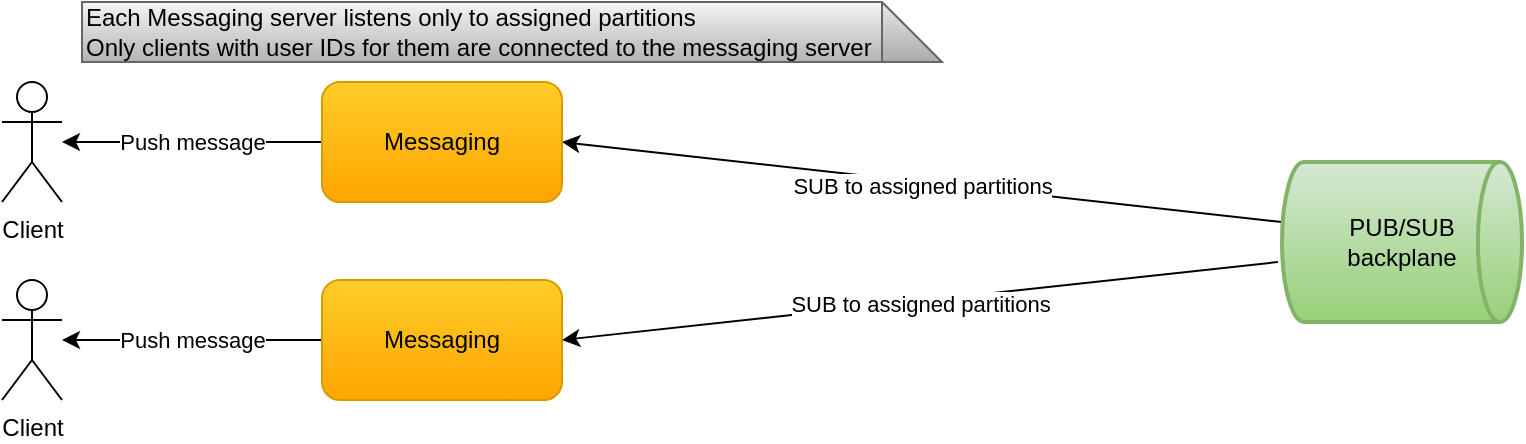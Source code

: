 <mxfile version="14.7.4" type="embed"><diagram id="G4t1x3i_cumIOjZ8GDXV" name="Page-1"><mxGraphModel dx="915" dy="830" grid="1" gridSize="10" guides="1" tooltips="1" connect="1" arrows="1" fold="1" page="1" pageScale="1" pageWidth="850" pageHeight="1100" math="0" shadow="0"><root><mxCell id="0"/><mxCell id="1" parent="0"/><mxCell id="4NMri5ObQx2eB0Vx6lmc-10" value="Push message" style="edgeStyle=orthogonalEdgeStyle;rounded=0;orthogonalLoop=1;jettySize=auto;html=1;entryX=0;entryY=0.5;entryDx=0;entryDy=0;startArrow=classic;startFill=1;endArrow=none;endFill=0;" parent="1" source="4NMri5ObQx2eB0Vx6lmc-1" target="4NMri5ObQx2eB0Vx6lmc-4" edge="1"><mxGeometry relative="1" as="geometry"/></mxCell><mxCell id="4NMri5ObQx2eB0Vx6lmc-1" value="Client" style="shape=umlActor;verticalLabelPosition=bottom;verticalAlign=top;html=1;outlineConnect=0;" parent="1" vertex="1"><mxGeometry x="40" y="80" width="30" height="60" as="geometry"/></mxCell><mxCell id="4NMri5ObQx2eB0Vx6lmc-13" value="Push message" style="edgeStyle=orthogonalEdgeStyle;rounded=0;orthogonalLoop=1;jettySize=auto;html=1;entryX=0;entryY=0.5;entryDx=0;entryDy=0;startArrow=classic;startFill=1;endArrow=none;endFill=0;" parent="1" source="4NMri5ObQx2eB0Vx6lmc-3" target="t2a8IH5FIuyG3FQy9CnU-1" edge="1"><mxGeometry relative="1" as="geometry"/></mxCell><mxCell id="4NMri5ObQx2eB0Vx6lmc-3" value="Client" style="shape=umlActor;verticalLabelPosition=bottom;verticalAlign=top;html=1;outlineConnect=0;" parent="1" vertex="1"><mxGeometry x="40" y="179" width="30" height="60" as="geometry"/></mxCell><mxCell id="4NMri5ObQx2eB0Vx6lmc-16" value="SUB to assigned partitions" style="rounded=0;orthogonalLoop=1;jettySize=auto;html=1;entryX=0;entryY=0.375;entryDx=0;entryDy=0;entryPerimeter=0;startArrow=classic;startFill=1;exitX=1;exitY=0.5;exitDx=0;exitDy=0;endArrow=none;endFill=0;" parent="1" source="4NMri5ObQx2eB0Vx6lmc-4" target="4NMri5ObQx2eB0Vx6lmc-9" edge="1"><mxGeometry x="0.004" y="-2" relative="1" as="geometry"><mxPoint x="-1" as="offset"/></mxGeometry></mxCell><mxCell id="4NMri5ObQx2eB0Vx6lmc-4" value="&lt;font style=&quot;font-size: 12px&quot;&gt;Messaging&lt;/font&gt;" style="rounded=1;whiteSpace=wrap;html=1;gradientColor=#ffa500;fillColor=#ffcd28;strokeColor=#d79b00;" parent="1" vertex="1"><mxGeometry x="200" y="80" width="120" height="60" as="geometry"/></mxCell><mxCell id="4NMri5ObQx2eB0Vx6lmc-9" value="PUB/SUB&lt;br&gt;backplane" style="strokeWidth=2;html=1;shape=mxgraph.flowchart.direct_data;whiteSpace=wrap;gradientColor=#97d077;fillColor=#d5e8d4;strokeColor=#82b366;" parent="1" vertex="1"><mxGeometry x="680" y="120" width="120" height="80" as="geometry"/></mxCell><mxCell id="_z2AKbsd9psE2ULNNjwj-2" value="Each Messaging server listens only to assigned partitions&lt;br&gt;Only clients with user IDs for them are connected to the messaging server" style="shape=note;whiteSpace=wrap;html=1;backgroundOutline=1;darkOpacity=0.05;align=left;gradientColor=#b3b3b3;fillColor=#f5f5f5;strokeColor=#666666;" parent="1" vertex="1"><mxGeometry x="80" y="40" width="430" height="30" as="geometry"/></mxCell><mxCell id="t2a8IH5FIuyG3FQy9CnU-1" value="&lt;font style=&quot;font-size: 12px&quot;&gt;Messaging&lt;/font&gt;" style="rounded=1;whiteSpace=wrap;html=1;gradientColor=#ffa500;fillColor=#ffcd28;strokeColor=#d79b00;" parent="1" vertex="1"><mxGeometry x="200" y="179" width="120" height="60" as="geometry"/></mxCell><mxCell id="t2a8IH5FIuyG3FQy9CnU-2" value="SUB to assigned partitions" style="rounded=0;orthogonalLoop=1;jettySize=auto;html=1;entryX=-0.017;entryY=0.625;entryDx=0;entryDy=0;entryPerimeter=0;startArrow=classic;startFill=1;exitX=1;exitY=0.5;exitDx=0;exitDy=0;endArrow=none;endFill=0;" parent="1" source="t2a8IH5FIuyG3FQy9CnU-1" target="4NMri5ObQx2eB0Vx6lmc-9" edge="1"><mxGeometry x="0.004" y="-2" relative="1" as="geometry"><mxPoint x="-1" as="offset"/><mxPoint x="290" y="120" as="sourcePoint"/><mxPoint x="690" y="160" as="targetPoint"/></mxGeometry></mxCell></root></mxGraphModel></diagram></mxfile>